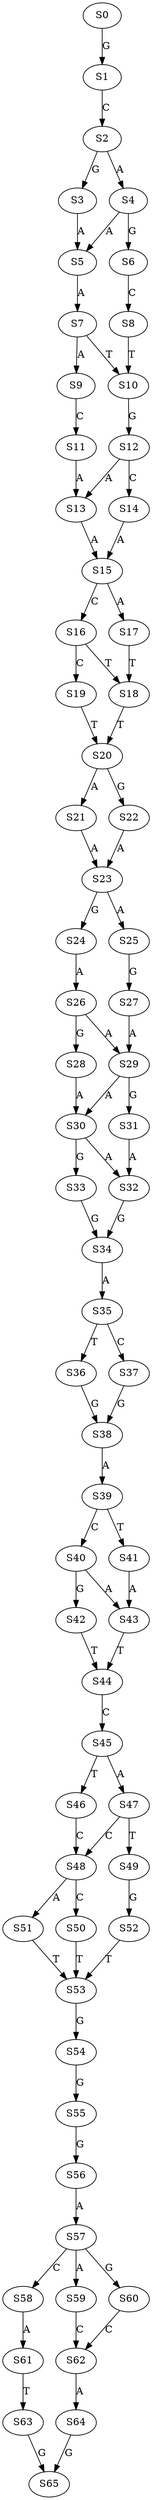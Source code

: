 strict digraph  {
	S0 -> S1 [ label = G ];
	S1 -> S2 [ label = C ];
	S2 -> S3 [ label = G ];
	S2 -> S4 [ label = A ];
	S3 -> S5 [ label = A ];
	S4 -> S5 [ label = A ];
	S4 -> S6 [ label = G ];
	S5 -> S7 [ label = A ];
	S6 -> S8 [ label = C ];
	S7 -> S9 [ label = A ];
	S7 -> S10 [ label = T ];
	S8 -> S10 [ label = T ];
	S9 -> S11 [ label = C ];
	S10 -> S12 [ label = G ];
	S11 -> S13 [ label = A ];
	S12 -> S13 [ label = A ];
	S12 -> S14 [ label = C ];
	S13 -> S15 [ label = A ];
	S14 -> S15 [ label = A ];
	S15 -> S16 [ label = C ];
	S15 -> S17 [ label = A ];
	S16 -> S18 [ label = T ];
	S16 -> S19 [ label = C ];
	S17 -> S18 [ label = T ];
	S18 -> S20 [ label = T ];
	S19 -> S20 [ label = T ];
	S20 -> S21 [ label = A ];
	S20 -> S22 [ label = G ];
	S21 -> S23 [ label = A ];
	S22 -> S23 [ label = A ];
	S23 -> S24 [ label = G ];
	S23 -> S25 [ label = A ];
	S24 -> S26 [ label = A ];
	S25 -> S27 [ label = G ];
	S26 -> S28 [ label = G ];
	S26 -> S29 [ label = A ];
	S27 -> S29 [ label = A ];
	S28 -> S30 [ label = A ];
	S29 -> S31 [ label = G ];
	S29 -> S30 [ label = A ];
	S30 -> S32 [ label = A ];
	S30 -> S33 [ label = G ];
	S31 -> S32 [ label = A ];
	S32 -> S34 [ label = G ];
	S33 -> S34 [ label = G ];
	S34 -> S35 [ label = A ];
	S35 -> S36 [ label = T ];
	S35 -> S37 [ label = C ];
	S36 -> S38 [ label = G ];
	S37 -> S38 [ label = G ];
	S38 -> S39 [ label = A ];
	S39 -> S40 [ label = C ];
	S39 -> S41 [ label = T ];
	S40 -> S42 [ label = G ];
	S40 -> S43 [ label = A ];
	S41 -> S43 [ label = A ];
	S42 -> S44 [ label = T ];
	S43 -> S44 [ label = T ];
	S44 -> S45 [ label = C ];
	S45 -> S46 [ label = T ];
	S45 -> S47 [ label = A ];
	S46 -> S48 [ label = C ];
	S47 -> S49 [ label = T ];
	S47 -> S48 [ label = C ];
	S48 -> S50 [ label = C ];
	S48 -> S51 [ label = A ];
	S49 -> S52 [ label = G ];
	S50 -> S53 [ label = T ];
	S51 -> S53 [ label = T ];
	S52 -> S53 [ label = T ];
	S53 -> S54 [ label = G ];
	S54 -> S55 [ label = G ];
	S55 -> S56 [ label = G ];
	S56 -> S57 [ label = A ];
	S57 -> S58 [ label = C ];
	S57 -> S59 [ label = A ];
	S57 -> S60 [ label = G ];
	S58 -> S61 [ label = A ];
	S59 -> S62 [ label = C ];
	S60 -> S62 [ label = C ];
	S61 -> S63 [ label = T ];
	S62 -> S64 [ label = A ];
	S63 -> S65 [ label = G ];
	S64 -> S65 [ label = G ];
}
